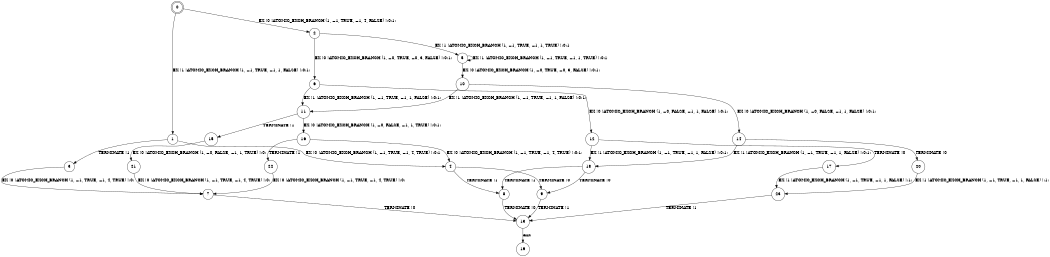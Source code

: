 digraph BCG {
size = "7, 10.5";
center = TRUE;
node [shape = circle];
0 [peripheries = 2];
0 -> 1 [label = "EX !1 !ATOMIC_EXCH_BRANCH (1, +1, TRUE, +1, 1, FALSE) !:0:1:"];
0 -> 2 [label = "EX !0 !ATOMIC_EXCH_BRANCH (1, +1, TRUE, +1, 4, FALSE) !:0:1:"];
1 -> 3 [label = "TERMINATE !1"];
1 -> 4 [label = "EX !0 !ATOMIC_EXCH_BRANCH (1, +1, TRUE, +1, 4, TRUE) !:0:1:"];
2 -> 5 [label = "EX !1 !ATOMIC_EXCH_BRANCH (1, +1, TRUE, +1, 1, TRUE) !:0:1:"];
2 -> 6 [label = "EX !0 !ATOMIC_EXCH_BRANCH (1, +0, TRUE, +0, 3, FALSE) !:0:1:"];
3 -> 7 [label = "EX !0 !ATOMIC_EXCH_BRANCH (1, +1, TRUE, +1, 4, TRUE) !:0:"];
4 -> 8 [label = "TERMINATE !1"];
4 -> 9 [label = "TERMINATE !0"];
5 -> 5 [label = "EX !1 !ATOMIC_EXCH_BRANCH (1, +1, TRUE, +1, 1, TRUE) !:0:1:"];
5 -> 10 [label = "EX !0 !ATOMIC_EXCH_BRANCH (1, +0, TRUE, +0, 3, FALSE) !:0:1:"];
6 -> 11 [label = "EX !1 !ATOMIC_EXCH_BRANCH (1, +1, TRUE, +1, 1, FALSE) !:0:1:"];
6 -> 12 [label = "EX !0 !ATOMIC_EXCH_BRANCH (1, +0, FALSE, +1, 1, FALSE) !:0:1:"];
7 -> 13 [label = "TERMINATE !0"];
8 -> 13 [label = "TERMINATE !0"];
9 -> 13 [label = "TERMINATE !1"];
10 -> 11 [label = "EX !1 !ATOMIC_EXCH_BRANCH (1, +1, TRUE, +1, 1, FALSE) !:0:1:"];
10 -> 14 [label = "EX !0 !ATOMIC_EXCH_BRANCH (1, +0, FALSE, +1, 1, FALSE) !:0:1:"];
11 -> 15 [label = "TERMINATE !1"];
11 -> 16 [label = "EX !0 !ATOMIC_EXCH_BRANCH (1, +0, FALSE, +1, 1, TRUE) !:0:1:"];
12 -> 17 [label = "TERMINATE !0"];
12 -> 18 [label = "EX !1 !ATOMIC_EXCH_BRANCH (1, +1, TRUE, +1, 1, FALSE) !:0:1:"];
13 -> 19 [label = "exit"];
14 -> 20 [label = "TERMINATE !0"];
14 -> 18 [label = "EX !1 !ATOMIC_EXCH_BRANCH (1, +1, TRUE, +1, 1, FALSE) !:0:1:"];
15 -> 21 [label = "EX !0 !ATOMIC_EXCH_BRANCH (1, +0, FALSE, +1, 1, TRUE) !:0:"];
16 -> 22 [label = "TERMINATE !1"];
16 -> 4 [label = "EX !0 !ATOMIC_EXCH_BRANCH (1, +1, TRUE, +1, 4, TRUE) !:0:1:"];
17 -> 23 [label = "EX !1 !ATOMIC_EXCH_BRANCH (1, +1, TRUE, +1, 1, FALSE) !:1:"];
18 -> 8 [label = "TERMINATE !1"];
18 -> 9 [label = "TERMINATE !0"];
20 -> 23 [label = "EX !1 !ATOMIC_EXCH_BRANCH (1, +1, TRUE, +1, 1, FALSE) !:1:"];
21 -> 7 [label = "EX !0 !ATOMIC_EXCH_BRANCH (1, +1, TRUE, +1, 4, TRUE) !:0:"];
22 -> 7 [label = "EX !0 !ATOMIC_EXCH_BRANCH (1, +1, TRUE, +1, 4, TRUE) !:0:"];
23 -> 13 [label = "TERMINATE !1"];
}
